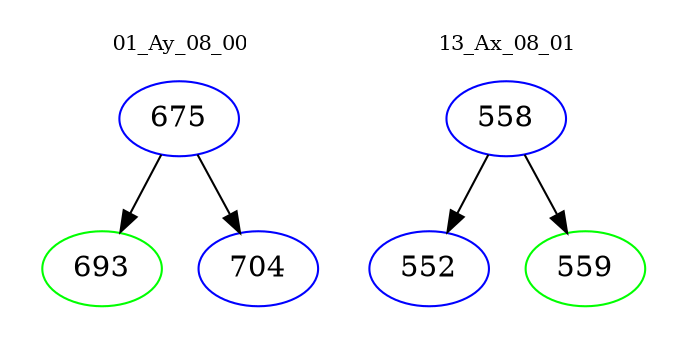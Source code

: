 digraph{
subgraph cluster_0 {
color = white
label = "01_Ay_08_00";
fontsize=10;
T0_675 [label="675", color="blue"]
T0_675 -> T0_693 [color="black"]
T0_693 [label="693", color="green"]
T0_675 -> T0_704 [color="black"]
T0_704 [label="704", color="blue"]
}
subgraph cluster_1 {
color = white
label = "13_Ax_08_01";
fontsize=10;
T1_558 [label="558", color="blue"]
T1_558 -> T1_552 [color="black"]
T1_552 [label="552", color="blue"]
T1_558 -> T1_559 [color="black"]
T1_559 [label="559", color="green"]
}
}
